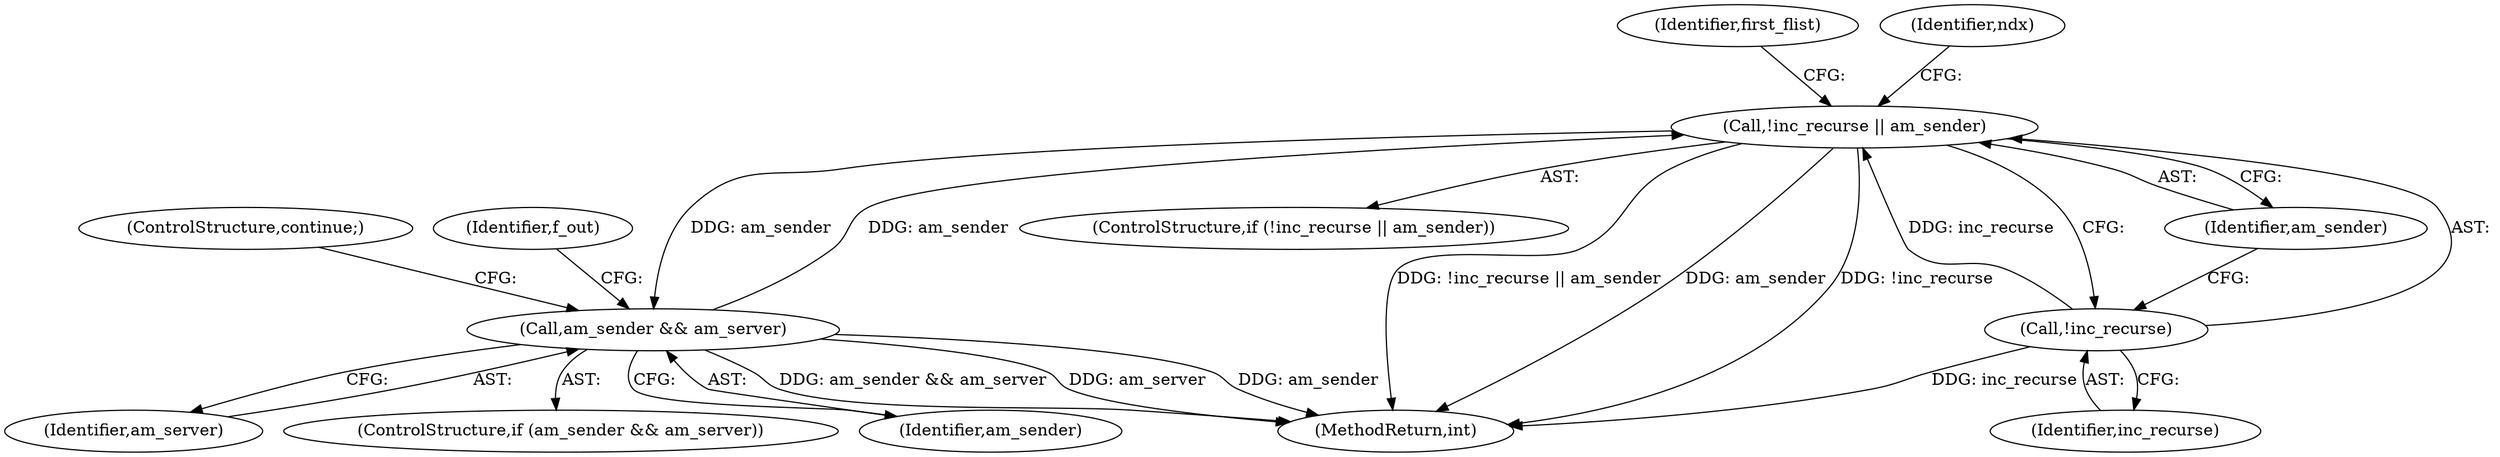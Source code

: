 digraph "0_samba_70aeb5fddd1b2f8e143276f8d5a085db16c593b9@API" {
"1000155" [label="(Call,!inc_recurse || am_sender)"];
"1000156" [label="(Call,!inc_recurse)"];
"1000148" [label="(Call,am_sender && am_server)"];
"1000155" [label="(Call,!inc_recurse || am_sender)"];
"1000148" [label="(Call,am_sender && am_server)"];
"1000157" [label="(Identifier,inc_recurse)"];
"1000152" [label="(Identifier,f_out)"];
"1000150" [label="(Identifier,am_server)"];
"1000154" [label="(ControlStructure,if (!inc_recurse || am_sender))"];
"1000162" [label="(Identifier,first_flist)"];
"1000156" [label="(Call,!inc_recurse)"];
"1000411" [label="(MethodReturn,int)"];
"1000194" [label="(Identifier,ndx)"];
"1000147" [label="(ControlStructure,if (am_sender && am_server))"];
"1000153" [label="(ControlStructure,continue;)"];
"1000155" [label="(Call,!inc_recurse || am_sender)"];
"1000149" [label="(Identifier,am_sender)"];
"1000158" [label="(Identifier,am_sender)"];
"1000155" -> "1000154"  [label="AST: "];
"1000155" -> "1000156"  [label="CFG: "];
"1000155" -> "1000158"  [label="CFG: "];
"1000156" -> "1000155"  [label="AST: "];
"1000158" -> "1000155"  [label="AST: "];
"1000162" -> "1000155"  [label="CFG: "];
"1000194" -> "1000155"  [label="CFG: "];
"1000155" -> "1000411"  [label="DDG: !inc_recurse || am_sender"];
"1000155" -> "1000411"  [label="DDG: am_sender"];
"1000155" -> "1000411"  [label="DDG: !inc_recurse"];
"1000155" -> "1000148"  [label="DDG: am_sender"];
"1000156" -> "1000155"  [label="DDG: inc_recurse"];
"1000148" -> "1000155"  [label="DDG: am_sender"];
"1000156" -> "1000157"  [label="CFG: "];
"1000157" -> "1000156"  [label="AST: "];
"1000158" -> "1000156"  [label="CFG: "];
"1000156" -> "1000411"  [label="DDG: inc_recurse"];
"1000148" -> "1000147"  [label="AST: "];
"1000148" -> "1000149"  [label="CFG: "];
"1000148" -> "1000150"  [label="CFG: "];
"1000149" -> "1000148"  [label="AST: "];
"1000150" -> "1000148"  [label="AST: "];
"1000152" -> "1000148"  [label="CFG: "];
"1000153" -> "1000148"  [label="CFG: "];
"1000148" -> "1000411"  [label="DDG: am_sender"];
"1000148" -> "1000411"  [label="DDG: am_sender && am_server"];
"1000148" -> "1000411"  [label="DDG: am_server"];
}

